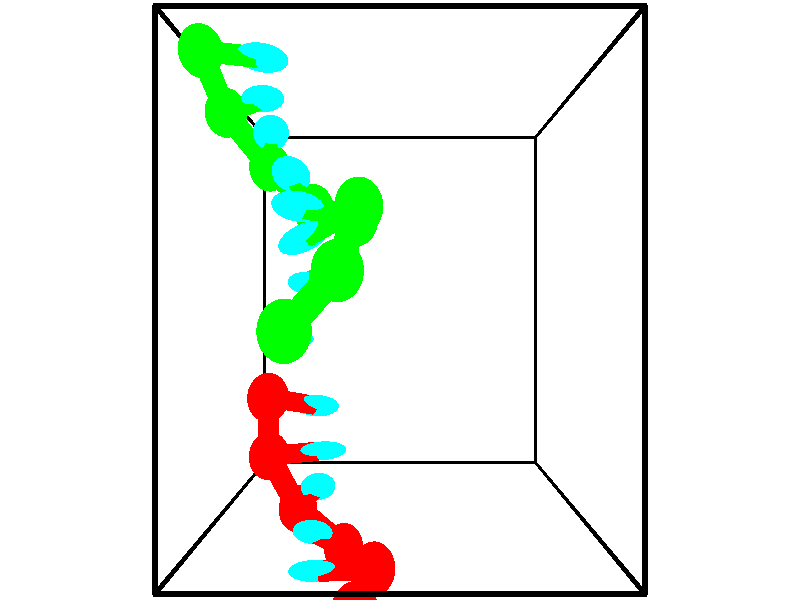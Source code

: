 // switches for output
#declare DRAW_BASES = 1; // possible values are 0, 1; only relevant for DNA ribbons
#declare DRAW_BASES_TYPE = 3; // possible values are 1, 2, 3; only relevant for DNA ribbons
#declare DRAW_FOG = 0; // set to 1 to enable fog

#include "colors.inc"

#include "transforms.inc"
background { rgb <1, 1, 1>}

#default {
   normal{
       ripples 0.25
       frequency 0.20
       turbulence 0.2
       lambda 5
   }
	finish {
		phong 0.1
		phong_size 40.
	}
}

// original window dimensions: 1024x640


// camera settings

camera {
	sky <-0, 1, 0>
	up <-0, 1, 0>
	right 1.6 * <1, 0, 0>
	location <2.5, 2.5, 11.1562>
	look_at <2.5, 2.5, 2.5>
	direction <0, 0, -8.6562>
	angle 67.0682
}


# declare cpy_camera_pos = <2.5, 2.5, 11.1562>;
# if (DRAW_FOG = 1)
fog {
	fog_type 2
	up vnormalize(cpy_camera_pos)
	color rgbt<1,1,1,0.3>
	distance 1e-5
	fog_alt 3e-3
	fog_offset 4
}
# end


// LIGHTS

# declare lum = 6;
global_settings {
	ambient_light rgb lum * <0.05, 0.05, 0.05>
	max_trace_level 15
}# declare cpy_direct_light_amount = 0.25;
light_source
{	1000 * <-1, -1, 1>,
	rgb lum * cpy_direct_light_amount
	parallel
}

light_source
{	1000 * <1, 1, -1>,
	rgb lum * cpy_direct_light_amount
	parallel
}

// strand 0

// nucleotide -1

// particle -1
sphere {
	<0.883703, 1.503702, 3.758089> 0.250000
	pigment { color rgbt <1,0,0,0> }
	no_shadow
}
cylinder {
	<1.197659, 1.421310, 3.524330>,  <1.386032, 1.371875, 3.384075>, 0.100000
	pigment { color rgbt <1,0,0,0> }
	no_shadow
}
cylinder {
	<1.197659, 1.421310, 3.524330>,  <0.883703, 1.503702, 3.758089>, 0.100000
	pigment { color rgbt <1,0,0,0> }
	no_shadow
}

// particle -1
sphere {
	<1.197659, 1.421310, 3.524330> 0.100000
	pigment { color rgbt <1,0,0,0> }
	no_shadow
}
sphere {
	0, 1
	scale<0.080000,0.200000,0.300000>
	matrix <0.160682, -0.843209, 0.513010,
		-0.598439, -0.496559, -0.628729,
		0.784890, -0.205979, -0.584398,
		1.433125, 1.359517, 3.349011>
	pigment { color rgbt <0,1,1,0> }
	no_shadow
}
cylinder {
	<0.833293, 0.847378, 3.472358>,  <0.883703, 1.503702, 3.758089>, 0.130000
	pigment { color rgbt <1,0,0,0> }
	no_shadow
}

// nucleotide -1

// particle -1
sphere {
	<0.833293, 0.847378, 3.472358> 0.250000
	pigment { color rgbt <1,0,0,0> }
	no_shadow
}
cylinder {
	<1.229073, 0.886139, 3.515442>,  <1.466540, 0.909395, 3.541292>, 0.100000
	pigment { color rgbt <1,0,0,0> }
	no_shadow
}
cylinder {
	<1.229073, 0.886139, 3.515442>,  <0.833293, 0.847378, 3.472358>, 0.100000
	pigment { color rgbt <1,0,0,0> }
	no_shadow
}

// particle -1
sphere {
	<1.229073, 0.886139, 3.515442> 0.100000
	pigment { color rgbt <1,0,0,0> }
	no_shadow
}
sphere {
	0, 1
	scale<0.080000,0.200000,0.300000>
	matrix <0.034376, -0.879207, 0.475198,
		0.140748, -0.466481, -0.873261,
		0.989448, 0.096902, 0.107711,
		1.525907, 0.915210, 3.547755>
	pigment { color rgbt <0,1,1,0> }
	no_shadow
}
cylinder {
	<1.152650, 0.207173, 3.184835>,  <0.833293, 0.847378, 3.472358>, 0.130000
	pigment { color rgbt <1,0,0,0> }
	no_shadow
}

// nucleotide -1

// particle -1
sphere {
	<1.152650, 0.207173, 3.184835> 0.250000
	pigment { color rgbt <1,0,0,0> }
	no_shadow
}
cylinder {
	<1.341904, 0.415665, 3.468937>,  <1.455456, 0.540760, 3.639398>, 0.100000
	pigment { color rgbt <1,0,0,0> }
	no_shadow
}
cylinder {
	<1.341904, 0.415665, 3.468937>,  <1.152650, 0.207173, 3.184835>, 0.100000
	pigment { color rgbt <1,0,0,0> }
	no_shadow
}

// particle -1
sphere {
	<1.341904, 0.415665, 3.468937> 0.100000
	pigment { color rgbt <1,0,0,0> }
	no_shadow
}
sphere {
	0, 1
	scale<0.080000,0.200000,0.300000>
	matrix <-0.112120, -0.764021, 0.635375,
		0.873826, -0.380252, -0.303045,
		0.473136, 0.521230, 0.710255,
		1.483844, 0.572034, 3.682013>
	pigment { color rgbt <0,1,1,0> }
	no_shadow
}
cylinder {
	<1.778353, -0.140013, 3.431884>,  <1.152650, 0.207173, 3.184835>, 0.130000
	pigment { color rgbt <1,0,0,0> }
	no_shadow
}

// nucleotide -1

// particle -1
sphere {
	<1.778353, -0.140013, 3.431884> 0.250000
	pigment { color rgbt <1,0,0,0> }
	no_shadow
}
cylinder {
	<1.597507, 0.050079, 3.733810>,  <1.489000, 0.164135, 3.914966>, 0.100000
	pigment { color rgbt <1,0,0,0> }
	no_shadow
}
cylinder {
	<1.597507, 0.050079, 3.733810>,  <1.778353, -0.140013, 3.431884>, 0.100000
	pigment { color rgbt <1,0,0,0> }
	no_shadow
}

// particle -1
sphere {
	<1.597507, 0.050079, 3.733810> 0.100000
	pigment { color rgbt <1,0,0,0> }
	no_shadow
}
sphere {
	0, 1
	scale<0.080000,0.200000,0.300000>
	matrix <0.155596, -0.791249, 0.591367,
		0.878284, 0.384812, 0.283791,
		-0.452114, 0.475231, 0.754817,
		1.461873, 0.192649, 3.960255>
	pigment { color rgbt <0,1,1,0> }
	no_shadow
}
cylinder {
	<2.195096, -0.103672, 4.136143>,  <1.778353, -0.140013, 3.431884>, 0.130000
	pigment { color rgbt <1,0,0,0> }
	no_shadow
}

// nucleotide -1

// particle -1
sphere {
	<2.195096, -0.103672, 4.136143> 0.250000
	pigment { color rgbt <1,0,0,0> }
	no_shadow
}
cylinder {
	<1.795769, -0.122406, 4.122486>,  <1.556172, -0.133647, 4.114292>, 0.100000
	pigment { color rgbt <1,0,0,0> }
	no_shadow
}
cylinder {
	<1.795769, -0.122406, 4.122486>,  <2.195096, -0.103672, 4.136143>, 0.100000
	pigment { color rgbt <1,0,0,0> }
	no_shadow
}

// particle -1
sphere {
	<1.795769, -0.122406, 4.122486> 0.100000
	pigment { color rgbt <1,0,0,0> }
	no_shadow
}
sphere {
	0, 1
	scale<0.080000,0.200000,0.300000>
	matrix <0.014148, -0.768171, 0.640089,
		-0.056206, 0.638530, 0.767542,
		-0.998319, -0.046836, -0.034142,
		1.496273, -0.136457, 4.112243>
	pigment { color rgbt <0,1,1,0> }
	no_shadow
}
cylinder {
	<2.026812, -0.214209, 4.853613>,  <2.195096, -0.103672, 4.136143>, 0.130000
	pigment { color rgbt <1,0,0,0> }
	no_shadow
}

// nucleotide -1

// particle -1
sphere {
	<2.026812, -0.214209, 4.853613> 0.250000
	pigment { color rgbt <1,0,0,0> }
	no_shadow
}
cylinder {
	<1.718479, -0.337372, 4.630539>,  <1.533480, -0.411269, 4.496695>, 0.100000
	pigment { color rgbt <1,0,0,0> }
	no_shadow
}
cylinder {
	<1.718479, -0.337372, 4.630539>,  <2.026812, -0.214209, 4.853613>, 0.100000
	pigment { color rgbt <1,0,0,0> }
	no_shadow
}

// particle -1
sphere {
	<1.718479, -0.337372, 4.630539> 0.100000
	pigment { color rgbt <1,0,0,0> }
	no_shadow
}
sphere {
	0, 1
	scale<0.080000,0.200000,0.300000>
	matrix <-0.013606, -0.867276, 0.497642,
		-0.636893, 0.391186, 0.664335,
		-0.770832, -0.307906, -0.557685,
		1.487230, -0.429744, 4.463233>
	pigment { color rgbt <0,1,1,0> }
	no_shadow
}
cylinder {
	<1.708510, -0.658549, 5.304280>,  <2.026812, -0.214209, 4.853613>, 0.130000
	pigment { color rgbt <1,0,0,0> }
	no_shadow
}

// nucleotide -1

// particle -1
sphere {
	<1.708510, -0.658549, 5.304280> 0.250000
	pigment { color rgbt <1,0,0,0> }
	no_shadow
}
cylinder {
	<1.506470, -0.749390, 4.971222>,  <1.385246, -0.803894, 4.771387>, 0.100000
	pigment { color rgbt <1,0,0,0> }
	no_shadow
}
cylinder {
	<1.506470, -0.749390, 4.971222>,  <1.708510, -0.658549, 5.304280>, 0.100000
	pigment { color rgbt <1,0,0,0> }
	no_shadow
}

// particle -1
sphere {
	<1.506470, -0.749390, 4.971222> 0.100000
	pigment { color rgbt <1,0,0,0> }
	no_shadow
}
sphere {
	0, 1
	scale<0.080000,0.200000,0.300000>
	matrix <-0.009565, -0.963227, 0.268520,
		-0.863008, 0.143594, 0.484354,
		-0.505100, -0.227102, -0.832645,
		1.354940, -0.817520, 4.721428>
	pigment { color rgbt <0,1,1,0> }
	no_shadow
}
cylinder {
	<1.123253, -0.878966, 5.517199>,  <1.708510, -0.658549, 5.304280>, 0.130000
	pigment { color rgbt <1,0,0,0> }
	no_shadow
}

// nucleotide -1

// particle -1
sphere {
	<1.123253, -0.878966, 5.517199> 0.250000
	pigment { color rgbt <1,0,0,0> }
	no_shadow
}
cylinder {
	<1.205215, -1.029129, 5.155628>,  <1.254393, -1.119227, 4.938686>, 0.100000
	pigment { color rgbt <1,0,0,0> }
	no_shadow
}
cylinder {
	<1.205215, -1.029129, 5.155628>,  <1.123253, -0.878966, 5.517199>, 0.100000
	pigment { color rgbt <1,0,0,0> }
	no_shadow
}

// particle -1
sphere {
	<1.205215, -1.029129, 5.155628> 0.100000
	pigment { color rgbt <1,0,0,0> }
	no_shadow
}
sphere {
	0, 1
	scale<0.080000,0.200000,0.300000>
	matrix <0.127801, -0.905354, 0.404971,
		-0.970402, -0.198503, -0.137534,
		0.204905, -0.375408, -0.903926,
		1.266687, -1.141751, 4.884450>
	pigment { color rgbt <0,1,1,0> }
	no_shadow
}
// strand 1

// nucleotide -1

// particle -1
sphere {
	<1.436570, 2.260931, 5.609015> 0.250000
	pigment { color rgbt <0,1,0,0> }
	no_shadow
}
cylinder {
	<1.418997, 2.216797, 5.211845>,  <1.408453, 2.190316, 4.973544>, 0.100000
	pigment { color rgbt <0,1,0,0> }
	no_shadow
}
cylinder {
	<1.418997, 2.216797, 5.211845>,  <1.436570, 2.260931, 5.609015>, 0.100000
	pigment { color rgbt <0,1,0,0> }
	no_shadow
}

// particle -1
sphere {
	<1.418997, 2.216797, 5.211845> 0.100000
	pigment { color rgbt <0,1,0,0> }
	no_shadow
}
sphere {
	0, 1
	scale<0.080000,0.200000,0.300000>
	matrix <0.107166, 0.987627, -0.114490,
		0.993270, -0.111437, -0.031566,
		-0.043934, -0.110337, -0.992923,
		1.405817, 2.183696, 4.913969>
	pigment { color rgbt <0,1,1,0> }
	no_shadow
}
cylinder {
	<1.908142, 2.731939, 5.442473>,  <1.436570, 2.260931, 5.609015>, 0.130000
	pigment { color rgbt <0,1,0,0> }
	no_shadow
}

// nucleotide -1

// particle -1
sphere {
	<1.908142, 2.731939, 5.442473> 0.250000
	pigment { color rgbt <0,1,0,0> }
	no_shadow
}
cylinder {
	<1.699080, 2.682251, 5.105095>,  <1.573642, 2.652438, 4.902668>, 0.100000
	pigment { color rgbt <0,1,0,0> }
	no_shadow
}
cylinder {
	<1.699080, 2.682251, 5.105095>,  <1.908142, 2.731939, 5.442473>, 0.100000
	pigment { color rgbt <0,1,0,0> }
	no_shadow
}

// particle -1
sphere {
	<1.699080, 2.682251, 5.105095> 0.100000
	pigment { color rgbt <0,1,0,0> }
	no_shadow
}
sphere {
	0, 1
	scale<0.080000,0.200000,0.300000>
	matrix <0.116887, 0.969544, -0.215223,
		0.844493, -0.211075, -0.492218,
		-0.522656, -0.124220, -0.843445,
		1.542283, 2.644985, 4.852061>
	pigment { color rgbt <0,1,1,0> }
	no_shadow
}
cylinder {
	<2.078560, 3.299573, 4.974264>,  <1.908142, 2.731939, 5.442473>, 0.130000
	pigment { color rgbt <0,1,0,0> }
	no_shadow
}

// nucleotide -1

// particle -1
sphere {
	<2.078560, 3.299573, 4.974264> 0.250000
	pigment { color rgbt <0,1,0,0> }
	no_shadow
}
cylinder {
	<1.732468, 3.155624, 4.834625>,  <1.524812, 3.069255, 4.750842>, 0.100000
	pigment { color rgbt <0,1,0,0> }
	no_shadow
}
cylinder {
	<1.732468, 3.155624, 4.834625>,  <2.078560, 3.299573, 4.974264>, 0.100000
	pigment { color rgbt <0,1,0,0> }
	no_shadow
}

// particle -1
sphere {
	<1.732468, 3.155624, 4.834625> 0.100000
	pigment { color rgbt <0,1,0,0> }
	no_shadow
}
sphere {
	0, 1
	scale<0.080000,0.200000,0.300000>
	matrix <-0.218255, 0.897190, -0.383946,
		0.451377, -0.256009, -0.854820,
		-0.865230, -0.359873, -0.349096,
		1.472899, 3.047662, 4.729897>
	pigment { color rgbt <0,1,1,0> }
	no_shadow
}
cylinder {
	<1.995168, 3.266395, 4.192764>,  <2.078560, 3.299573, 4.974264>, 0.130000
	pigment { color rgbt <0,1,0,0> }
	no_shadow
}

// nucleotide -1

// particle -1
sphere {
	<1.995168, 3.266395, 4.192764> 0.250000
	pigment { color rgbt <0,1,0,0> }
	no_shadow
}
cylinder {
	<1.645609, 3.316910, 4.380531>,  <1.435873, 3.347219, 4.493192>, 0.100000
	pigment { color rgbt <0,1,0,0> }
	no_shadow
}
cylinder {
	<1.645609, 3.316910, 4.380531>,  <1.995168, 3.266395, 4.192764>, 0.100000
	pigment { color rgbt <0,1,0,0> }
	no_shadow
}

// particle -1
sphere {
	<1.645609, 3.316910, 4.380531> 0.100000
	pigment { color rgbt <0,1,0,0> }
	no_shadow
}
sphere {
	0, 1
	scale<0.080000,0.200000,0.300000>
	matrix <-0.137305, 0.862217, -0.487574,
		-0.466314, -0.490544, -0.736151,
		-0.873899, 0.126286, 0.469418,
		1.383439, 3.354795, 4.521357>
	pigment { color rgbt <0,1,1,0> }
	no_shadow
}
cylinder {
	<1.423613, 3.445819, 3.675232>,  <1.995168, 3.266395, 4.192764>, 0.130000
	pigment { color rgbt <0,1,0,0> }
	no_shadow
}

// nucleotide -1

// particle -1
sphere {
	<1.423613, 3.445819, 3.675232> 0.250000
	pigment { color rgbt <0,1,0,0> }
	no_shadow
}
cylinder {
	<1.334799, 3.580841, 4.041130>,  <1.281510, 3.661854, 4.260669>, 0.100000
	pigment { color rgbt <0,1,0,0> }
	no_shadow
}
cylinder {
	<1.334799, 3.580841, 4.041130>,  <1.423613, 3.445819, 3.675232>, 0.100000
	pigment { color rgbt <0,1,0,0> }
	no_shadow
}

// particle -1
sphere {
	<1.334799, 3.580841, 4.041130> 0.100000
	pigment { color rgbt <0,1,0,0> }
	no_shadow
}
sphere {
	0, 1
	scale<0.080000,0.200000,0.300000>
	matrix <-0.186822, 0.906052, -0.379694,
		-0.956973, -0.255200, -0.138113,
		-0.222035, 0.337555, 0.914744,
		1.268188, 3.682107, 4.315553>
	pigment { color rgbt <0,1,1,0> }
	no_shadow
}
cylinder {
	<0.874421, 3.880261, 3.622977>,  <1.423613, 3.445819, 3.675232>, 0.130000
	pigment { color rgbt <0,1,0,0> }
	no_shadow
}

// nucleotide -1

// particle -1
sphere {
	<0.874421, 3.880261, 3.622977> 0.250000
	pigment { color rgbt <0,1,0,0> }
	no_shadow
}
cylinder {
	<0.963743, 3.997055, 3.994972>,  <1.017336, 4.067132, 4.218170>, 0.100000
	pigment { color rgbt <0,1,0,0> }
	no_shadow
}
cylinder {
	<0.963743, 3.997055, 3.994972>,  <0.874421, 3.880261, 3.622977>, 0.100000
	pigment { color rgbt <0,1,0,0> }
	no_shadow
}

// particle -1
sphere {
	<0.963743, 3.997055, 3.994972> 0.100000
	pigment { color rgbt <0,1,0,0> }
	no_shadow
}
sphere {
	0, 1
	scale<0.080000,0.200000,0.300000>
	matrix <-0.078016, 0.956374, -0.281537,
		-0.971622, -0.009685, 0.236342,
		0.223304, 0.291986, 0.929989,
		1.030735, 4.084651, 4.273969>
	pigment { color rgbt <0,1,1,0> }
	no_shadow
}
cylinder {
	<0.354897, 4.423084, 3.715497>,  <0.874421, 3.880261, 3.622977>, 0.130000
	pigment { color rgbt <0,1,0,0> }
	no_shadow
}

// nucleotide -1

// particle -1
sphere {
	<0.354897, 4.423084, 3.715497> 0.250000
	pigment { color rgbt <0,1,0,0> }
	no_shadow
}
cylinder {
	<0.669338, 4.435913, 3.962402>,  <0.858003, 4.443611, 4.110546>, 0.100000
	pigment { color rgbt <0,1,0,0> }
	no_shadow
}
cylinder {
	<0.669338, 4.435913, 3.962402>,  <0.354897, 4.423084, 3.715497>, 0.100000
	pigment { color rgbt <0,1,0,0> }
	no_shadow
}

// particle -1
sphere {
	<0.669338, 4.435913, 3.962402> 0.100000
	pigment { color rgbt <0,1,0,0> }
	no_shadow
}
sphere {
	0, 1
	scale<0.080000,0.200000,0.300000>
	matrix <0.123784, 0.970252, -0.208058,
		-0.605575, 0.239963, 0.758747,
		0.786102, 0.032074, 0.617264,
		0.905169, 4.445535, 4.147582>
	pigment { color rgbt <0,1,1,0> }
	no_shadow
}
cylinder {
	<0.202219, 4.894128, 4.193485>,  <0.354897, 4.423084, 3.715497>, 0.130000
	pigment { color rgbt <0,1,0,0> }
	no_shadow
}

// nucleotide -1

// particle -1
sphere {
	<0.202219, 4.894128, 4.193485> 0.250000
	pigment { color rgbt <0,1,0,0> }
	no_shadow
}
cylinder {
	<0.599934, 4.867294, 4.160271>,  <0.838562, 4.851194, 4.140342>, 0.100000
	pigment { color rgbt <0,1,0,0> }
	no_shadow
}
cylinder {
	<0.599934, 4.867294, 4.160271>,  <0.202219, 4.894128, 4.193485>, 0.100000
	pigment { color rgbt <0,1,0,0> }
	no_shadow
}

// particle -1
sphere {
	<0.599934, 4.867294, 4.160271> 0.100000
	pigment { color rgbt <0,1,0,0> }
	no_shadow
}
sphere {
	0, 1
	scale<0.080000,0.200000,0.300000>
	matrix <0.035385, 0.941008, -0.336528,
		0.100714, 0.331667, 0.938005,
		0.994286, -0.067084, -0.083037,
		0.898219, 4.847169, 4.135360>
	pigment { color rgbt <0,1,1,0> }
	no_shadow
}
// box output
cylinder {
	<0.000000, 0.000000, 0.000000>,  <5.000000, 0.000000, 0.000000>, 0.025000
	pigment { color rgbt <0,0,0,0> }
	no_shadow
}
cylinder {
	<0.000000, 0.000000, 0.000000>,  <0.000000, 5.000000, 0.000000>, 0.025000
	pigment { color rgbt <0,0,0,0> }
	no_shadow
}
cylinder {
	<0.000000, 0.000000, 0.000000>,  <0.000000, 0.000000, 5.000000>, 0.025000
	pigment { color rgbt <0,0,0,0> }
	no_shadow
}
cylinder {
	<5.000000, 5.000000, 5.000000>,  <0.000000, 5.000000, 5.000000>, 0.025000
	pigment { color rgbt <0,0,0,0> }
	no_shadow
}
cylinder {
	<5.000000, 5.000000, 5.000000>,  <5.000000, 0.000000, 5.000000>, 0.025000
	pigment { color rgbt <0,0,0,0> }
	no_shadow
}
cylinder {
	<5.000000, 5.000000, 5.000000>,  <5.000000, 5.000000, 0.000000>, 0.025000
	pigment { color rgbt <0,0,0,0> }
	no_shadow
}
cylinder {
	<0.000000, 0.000000, 5.000000>,  <0.000000, 5.000000, 5.000000>, 0.025000
	pigment { color rgbt <0,0,0,0> }
	no_shadow
}
cylinder {
	<0.000000, 0.000000, 5.000000>,  <5.000000, 0.000000, 5.000000>, 0.025000
	pigment { color rgbt <0,0,0,0> }
	no_shadow
}
cylinder {
	<5.000000, 5.000000, 0.000000>,  <0.000000, 5.000000, 0.000000>, 0.025000
	pigment { color rgbt <0,0,0,0> }
	no_shadow
}
cylinder {
	<5.000000, 5.000000, 0.000000>,  <5.000000, 0.000000, 0.000000>, 0.025000
	pigment { color rgbt <0,0,0,0> }
	no_shadow
}
cylinder {
	<5.000000, 0.000000, 5.000000>,  <5.000000, 0.000000, 0.000000>, 0.025000
	pigment { color rgbt <0,0,0,0> }
	no_shadow
}
cylinder {
	<0.000000, 5.000000, 0.000000>,  <0.000000, 5.000000, 5.000000>, 0.025000
	pigment { color rgbt <0,0,0,0> }
	no_shadow
}
// end of box output
